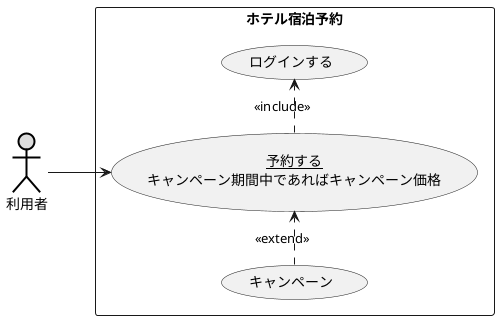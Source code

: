 @startuml ユースケース図
left to right direction
actor 利用者 #DDDDDD;line:black;line.bold;
rectangle ホテル宿泊予約{
    usecase ログインする
    usecase キャンペーン
    usecase (<u>予約する</u>\nキャンペーン期間中であればキャンペーン価格) as input
}
input.> ログインする:<<include>>
 (キャンペーン)   .>input : <<extend>>
利用者-->input
@enduml